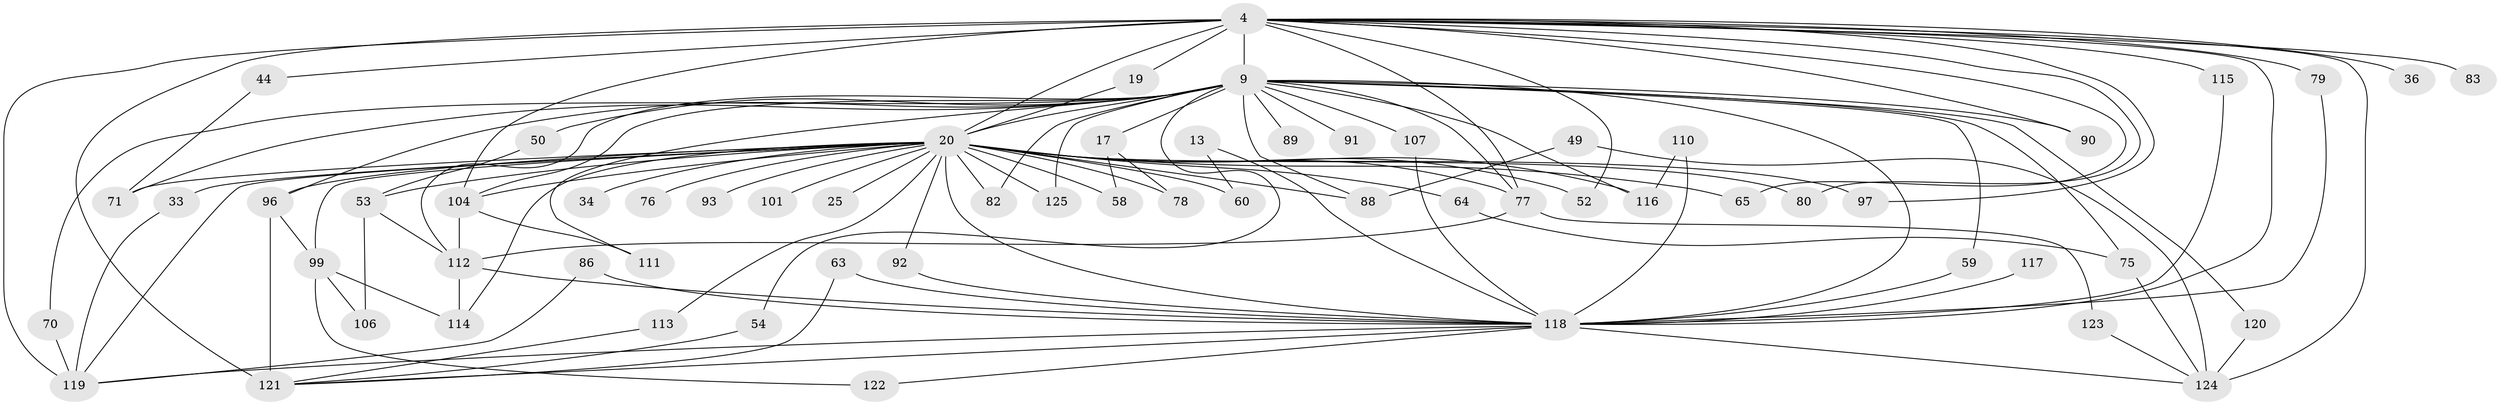 // original degree distribution, {26: 0.008, 18: 0.008, 17: 0.008, 28: 0.008, 25: 0.008, 21: 0.008, 20: 0.016, 32: 0.008, 27: 0.008, 4: 0.12, 2: 0.544, 3: 0.176, 6: 0.016, 7: 0.008, 5: 0.056}
// Generated by graph-tools (version 1.1) at 2025/44/03/09/25 04:44:03]
// undirected, 62 vertices, 117 edges
graph export_dot {
graph [start="1"]
  node [color=gray90,style=filled];
  4 [super="+1"];
  9 [super="+7"];
  13;
  17;
  19;
  20 [super="+8+10"];
  25;
  33;
  34;
  36;
  44;
  49;
  50;
  52;
  53 [super="+38"];
  54;
  58;
  59;
  60 [super="+11"];
  63;
  64;
  65;
  70;
  71 [super="+24"];
  75 [super="+67"];
  76;
  77 [super="+12+73+45"];
  78;
  79 [super="+48"];
  80;
  82;
  83;
  86;
  88 [super="+81+69+42+61"];
  89;
  90;
  91;
  92 [super="+68"];
  93;
  96 [super="+66"];
  97;
  99 [super="+31+74+28"];
  101;
  104 [super="+40+14+15+102"];
  106;
  107;
  110;
  111;
  112 [super="+43+35+98"];
  113;
  114 [super="+95"];
  115;
  116 [super="+109+72"];
  117;
  118 [super="+51+103+3+105"];
  119 [super="+87"];
  120;
  121 [super="+23+21"];
  122;
  123;
  124 [super="+56"];
  125 [super="+108"];
  4 -- 9 [weight=6];
  4 -- 36 [weight=2];
  4 -- 52;
  4 -- 77 [weight=5];
  4 -- 79 [weight=3];
  4 -- 80;
  4 -- 90;
  4 -- 104 [weight=4];
  4 -- 119 [weight=4];
  4 -- 65;
  4 -- 19;
  4 -- 83;
  4 -- 97;
  4 -- 44;
  4 -- 115;
  4 -- 121 [weight=4];
  4 -- 124 [weight=2];
  4 -- 20 [weight=6];
  4 -- 118 [weight=5];
  9 -- 17 [weight=2];
  9 -- 82;
  9 -- 90;
  9 -- 120;
  9 -- 71;
  9 -- 70;
  9 -- 77 [weight=2];
  9 -- 20 [weight=10];
  9 -- 89;
  9 -- 91 [weight=2];
  9 -- 107;
  9 -- 111;
  9 -- 50;
  9 -- 54;
  9 -- 59;
  9 -- 125 [weight=2];
  9 -- 75;
  9 -- 104 [weight=2];
  9 -- 112;
  9 -- 118 [weight=7];
  9 -- 88 [weight=3];
  9 -- 116 [weight=3];
  9 -- 96;
  13 -- 60;
  13 -- 118;
  17 -- 58;
  17 -- 78;
  19 -- 20;
  20 -- 64 [weight=2];
  20 -- 76;
  20 -- 78;
  20 -- 80;
  20 -- 88 [weight=3];
  20 -- 25 [weight=2];
  20 -- 93 [weight=2];
  20 -- 113;
  20 -- 53 [weight=3];
  20 -- 58;
  20 -- 60 [weight=3];
  20 -- 125 [weight=3];
  20 -- 65;
  20 -- 71 [weight=2];
  20 -- 82;
  20 -- 92;
  20 -- 33 [weight=2];
  20 -- 34;
  20 -- 97;
  20 -- 99 [weight=5];
  20 -- 101 [weight=2];
  20 -- 52;
  20 -- 77;
  20 -- 114;
  20 -- 104 [weight=4];
  20 -- 118 [weight=9];
  20 -- 116;
  20 -- 119 [weight=2];
  20 -- 96;
  33 -- 119;
  44 -- 71;
  49 -- 124;
  49 -- 88;
  50 -- 53;
  53 -- 106;
  53 -- 112;
  54 -- 121;
  59 -- 118;
  63 -- 121;
  63 -- 118;
  64 -- 75;
  70 -- 119;
  75 -- 124;
  77 -- 123;
  77 -- 112;
  79 -- 118;
  86 -- 118;
  86 -- 119;
  92 -- 118 [weight=2];
  96 -- 99;
  96 -- 121;
  99 -- 106;
  99 -- 122;
  99 -- 114;
  104 -- 111;
  104 -- 112;
  107 -- 118;
  110 -- 118;
  110 -- 116;
  112 -- 114;
  112 -- 118;
  113 -- 121;
  115 -- 118;
  117 -- 118 [weight=2];
  118 -- 121;
  118 -- 122;
  118 -- 124;
  118 -- 119;
  120 -- 124;
  123 -- 124;
}
